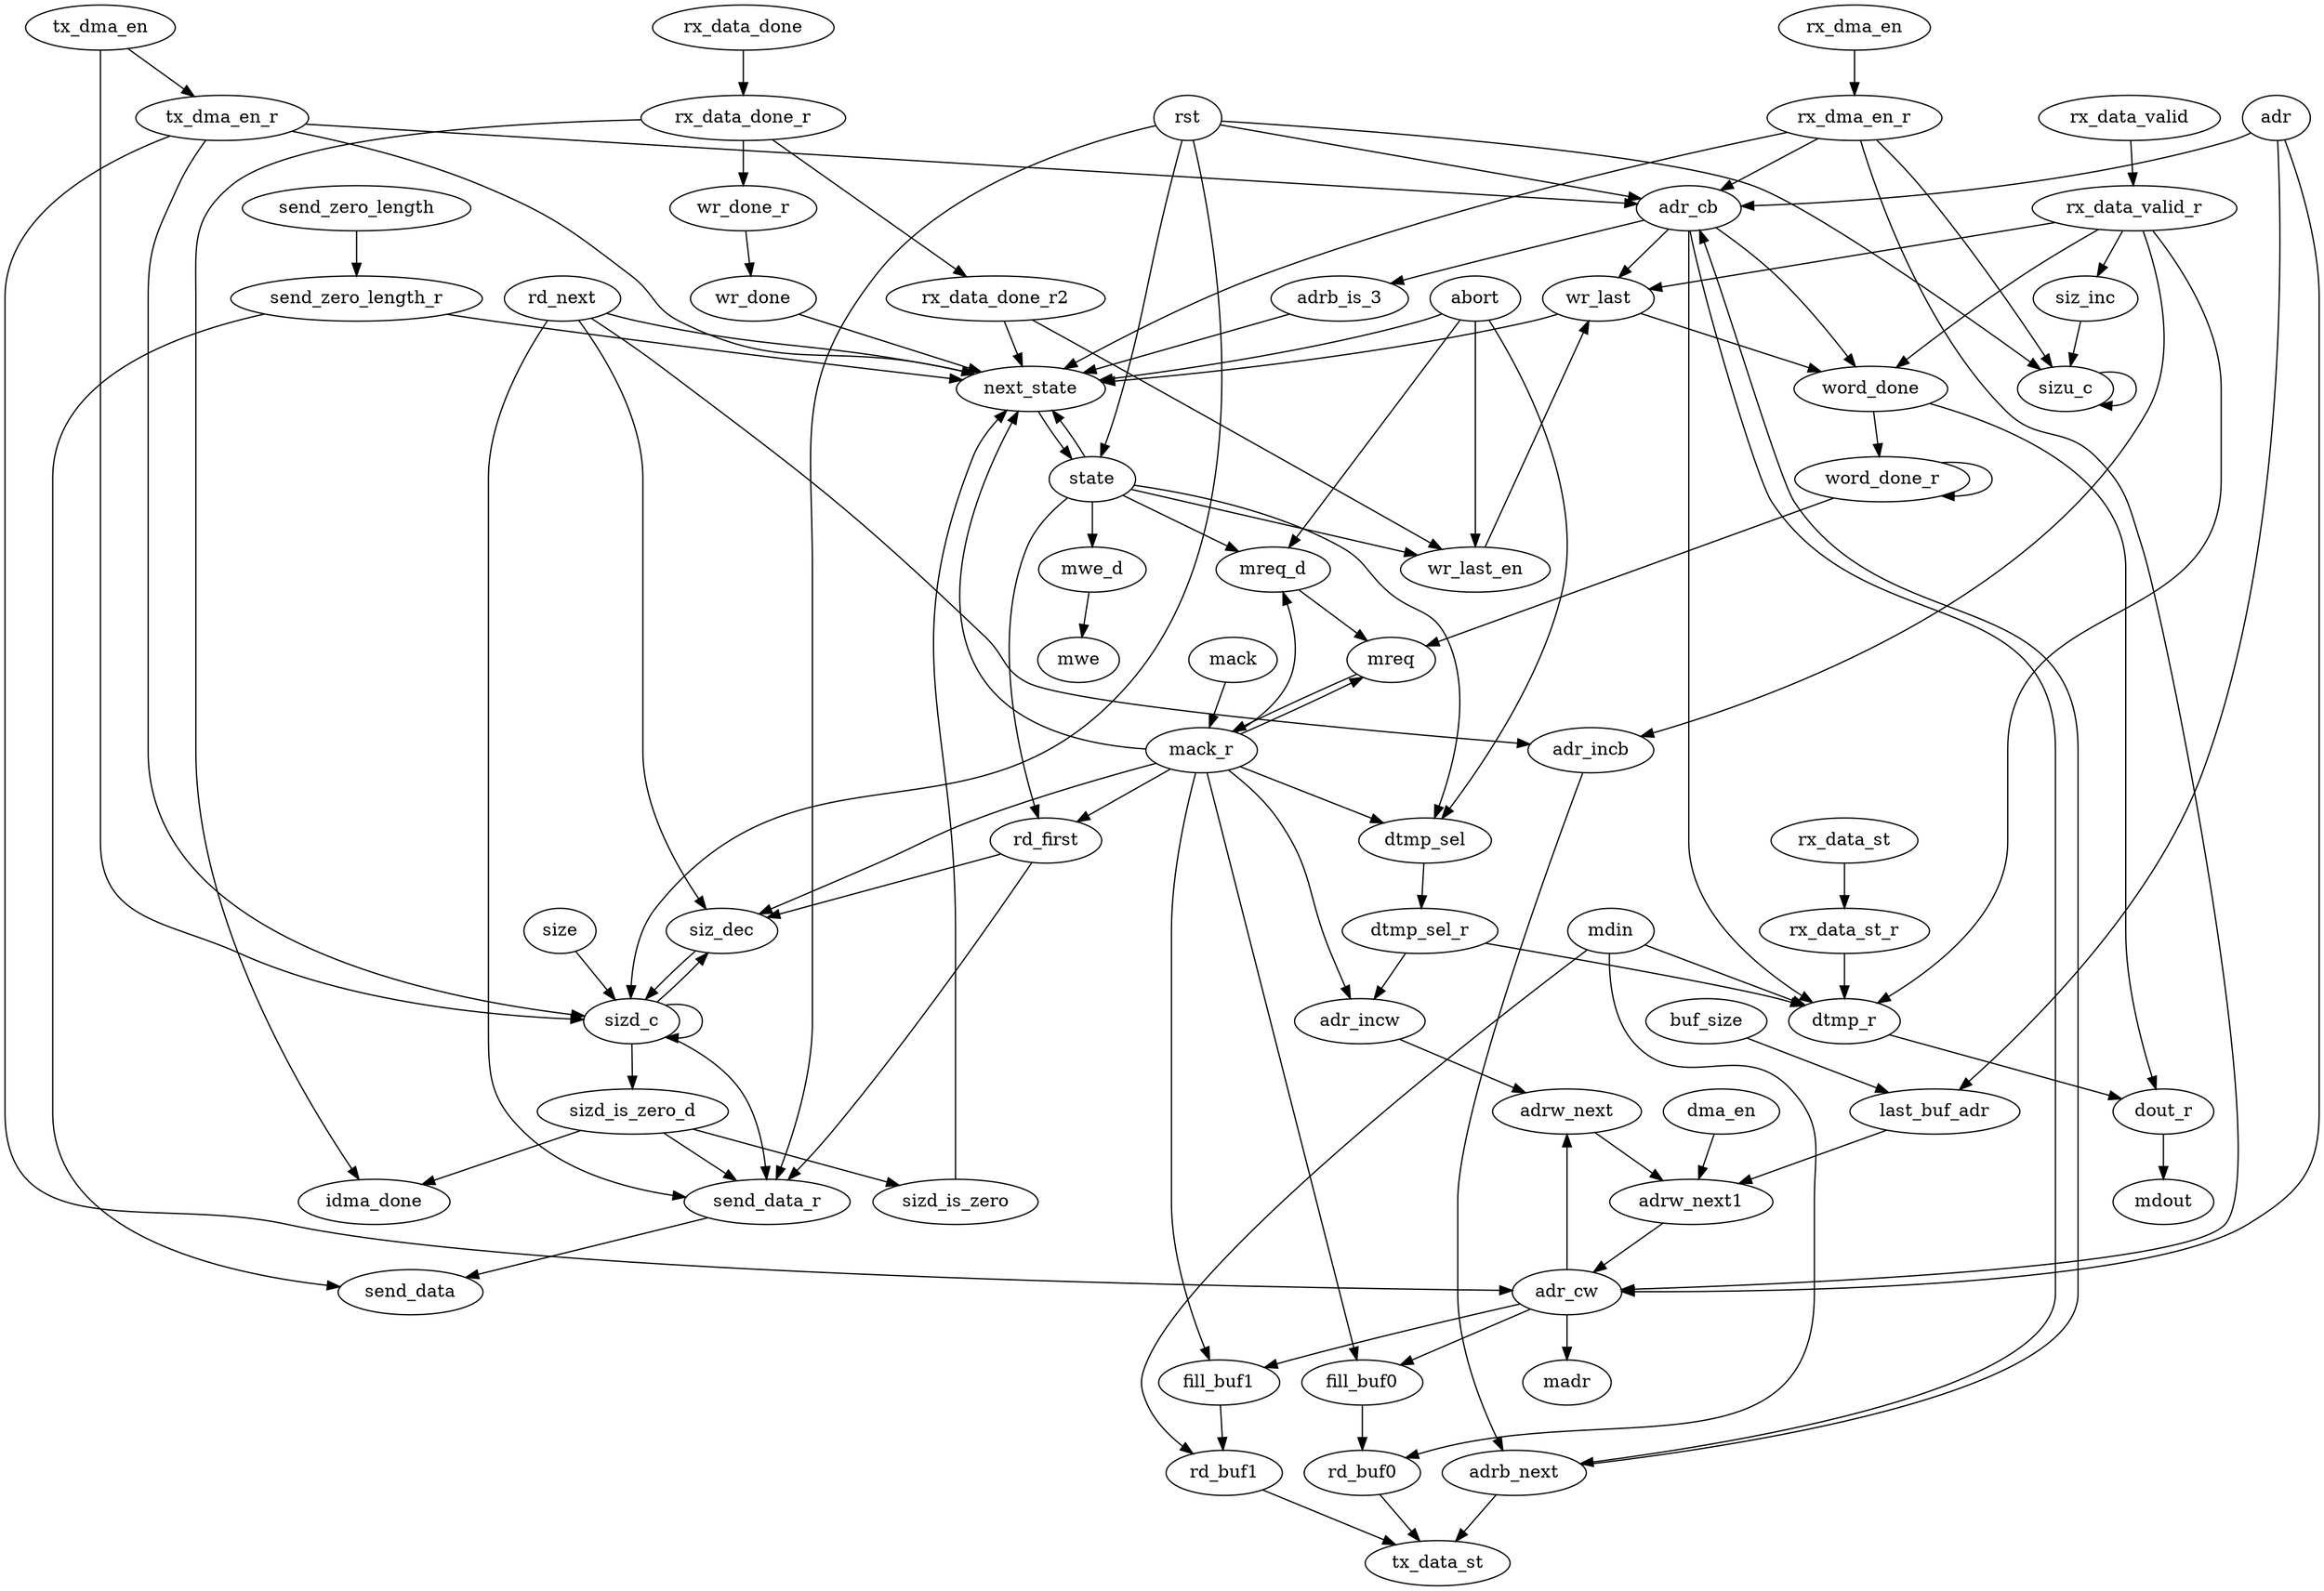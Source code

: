 digraph "" {
	wr_last -> next_state	 [weight=2.0];
	wr_last -> word_done	 [weight=1.0];
	dma_en -> adrw_next1	 [weight=2.0];
	send_data_r -> send_data	 [weight=1.0];
	rx_data_done_r2 -> wr_last_en	 [weight=1.0];
	rx_data_done_r2 -> next_state	 [weight=1.0];
	adr_incb -> adrb_next	 [weight=2.0];
	send_zero_length_r -> send_data	 [weight=1.0];
	send_zero_length_r -> next_state	 [weight=1.0];
	abort -> wr_last_en	 [weight=1.0];
	abort -> mreq_d	 [weight=1.0];
	abort -> dtmp_sel	 [weight=1.0];
	abort -> next_state	 [weight=15.0];
	sizd_c -> send_data_r	 [weight=1.0];
	sizd_c -> sizd_c	 [weight=1.0];
	sizd_c -> siz_dec	 [weight=1.0];
	sizd_c -> sizd_is_zero_d	 [weight=1.0];
	adrb_next -> adr_cb	 [weight=1.0];
	adrb_next -> tx_data_st	 [weight=8.0];
	adr_incw -> adrw_next	 [weight=2.0];
	mreq -> mack_r	 [weight=1.0];
	size -> sizd_c	 [weight=1.0];
	wr_done_r -> wr_done	 [weight=1.0];
	wr_last_en -> wr_last	 [weight=1.0];
	adrw_next1 -> adr_cw	 [weight=1.0];
	mreq_d -> mreq	 [weight=1.0];
	buf_size -> last_buf_adr	 [weight=1.0];
	adr_cw -> adrw_next	 [weight=2.0];
	adr_cw -> fill_buf0	 [weight=1.0];
	adr_cw -> fill_buf1	 [weight=1.0];
	adr_cw -> madr	 [weight=1.0];
	rd_next -> send_data_r	 [weight=1.0];
	rd_next -> adr_incb	 [weight=1.0];
	rd_next -> siz_dec	 [weight=1.0];
	rd_next -> next_state	 [weight=1.0];
	dout_r -> mdout	 [weight=1.0];
	dtmp_r -> dout_r	 [weight=1.0];
	send_zero_length -> send_zero_length_r	 [weight=1.0];
	rd_first -> send_data_r	 [weight=2.0];
	rd_first -> siz_dec	 [weight=1.0];
	mack_r -> adr_incw	 [weight=1.0];
	mack_r -> mreq	 [weight=1.0];
	mack_r -> mreq_d	 [weight=1.0];
	mack_r -> rd_first	 [weight=1.0];
	mack_r -> siz_dec	 [weight=1.0];
	mack_r -> dtmp_sel	 [weight=1.0];
	mack_r -> fill_buf0	 [weight=1.0];
	mack_r -> fill_buf1	 [weight=1.0];
	mack_r -> next_state	 [weight=4.0];
	rx_data_valid_r -> wr_last	 [weight=1.0];
	rx_data_valid_r -> adr_incb	 [weight=1.0];
	rx_data_valid_r -> dtmp_r	 [weight=4.0];
	rx_data_valid_r -> siz_inc	 [weight=1.0];
	rx_data_valid_r -> word_done	 [weight=1.0];
	adr_cb -> wr_last	 [weight=1.0];
	adr_cb -> adrb_next	 [weight=2.0];
	adr_cb -> dtmp_r	 [weight=4.0];
	adr_cb -> adrb_is_3	 [weight=1.0];
	adr_cb -> word_done	 [weight=1.0];
	siz_dec -> sizd_c	 [weight=1.0];
	tx_dma_en_r -> sizd_c	 [weight=2.0];
	tx_dma_en_r -> adr_cw	 [weight=2.0];
	tx_dma_en_r -> adr_cb	 [weight=2.0];
	tx_dma_en_r -> next_state	 [weight=1.0];
	last_buf_adr -> adrw_next1	 [weight=2.0];
	sizu_c -> sizu_c	 [weight=1.0];
	word_done_r -> mreq	 [weight=1.0];
	word_done_r -> word_done_r	 [weight=1.0];
	rd_buf1 -> tx_data_st	 [weight=4.0];
	rd_buf0 -> tx_data_st	 [weight=4.0];
	rx_data_done -> rx_data_done_r	 [weight=1.0];
	sizd_is_zero_d -> send_data_r	 [weight=1.0];
	sizd_is_zero_d -> idma_done	 [weight=1.0];
	sizd_is_zero_d -> sizd_is_zero	 [weight=1.0];
	state -> wr_last_en	 [weight=7.0];
	state -> mreq_d	 [weight=10.0];
	state -> rd_first	 [weight=1.0];
	state -> dtmp_sel	 [weight=1.0];
	state -> next_state	 [weight=17.0];
	state -> mwe_d	 [weight=12.0];
	dtmp_sel -> dtmp_sel_r	 [weight=1.0];
	dtmp_sel_r -> adr_incw	 [weight=1.0];
	dtmp_sel_r -> dtmp_r	 [weight=5.0];
	rx_dma_en_r -> adr_cw	 [weight=2.0];
	rx_dma_en_r -> adr_cb	 [weight=2.0];
	rx_dma_en_r -> sizu_c	 [weight=2.0];
	rx_dma_en_r -> next_state	 [weight=1.0];
	adrw_next -> adrw_next1	 [weight=3.0];
	rst -> send_data_r	 [weight=3.0];
	rst -> sizd_c	 [weight=3.0];
	rst -> adr_cb	 [weight=3.0];
	rst -> sizu_c	 [weight=3.0];
	rst -> state	 [weight=2.0];
	adr -> adr_cw	 [weight=1.0];
	adr -> adr_cb	 [weight=1.0];
	adr -> last_buf_adr	 [weight=1.0];
	fill_buf0 -> rd_buf0	 [weight=1.0];
	fill_buf1 -> rd_buf1	 [weight=1.0];
	mack -> mack_r	 [weight=1.0];
	adrb_is_3 -> next_state	 [weight=1.0];
	tx_dma_en -> sizd_c	 [weight=2.0];
	tx_dma_en -> tx_dma_en_r	 [weight=1.0];
	next_state -> state	 [weight=1.0];
	mwe_d -> mwe	 [weight=1.0];
	rx_dma_en -> rx_dma_en_r	 [weight=1.0];
	siz_inc -> sizu_c	 [weight=1.0];
	word_done -> dout_r	 [weight=1.0];
	word_done -> word_done_r	 [weight=1.0];
	rx_data_st_r -> dtmp_r	 [weight=4.0];
	rx_data_st -> rx_data_st_r	 [weight=1.0];
	sizd_is_zero -> next_state	 [weight=2.0];
	rx_data_valid -> rx_data_valid_r	 [weight=1.0];
	wr_done -> next_state	 [weight=1.0];
	rx_data_done_r -> rx_data_done_r2	 [weight=1.0];
	rx_data_done_r -> wr_done_r	 [weight=1.0];
	rx_data_done_r -> idma_done	 [weight=1.0];
	mdin -> dtmp_r	 [weight=1.0];
	mdin -> rd_buf1	 [weight=1.0];
	mdin -> rd_buf0	 [weight=1.0];
}
